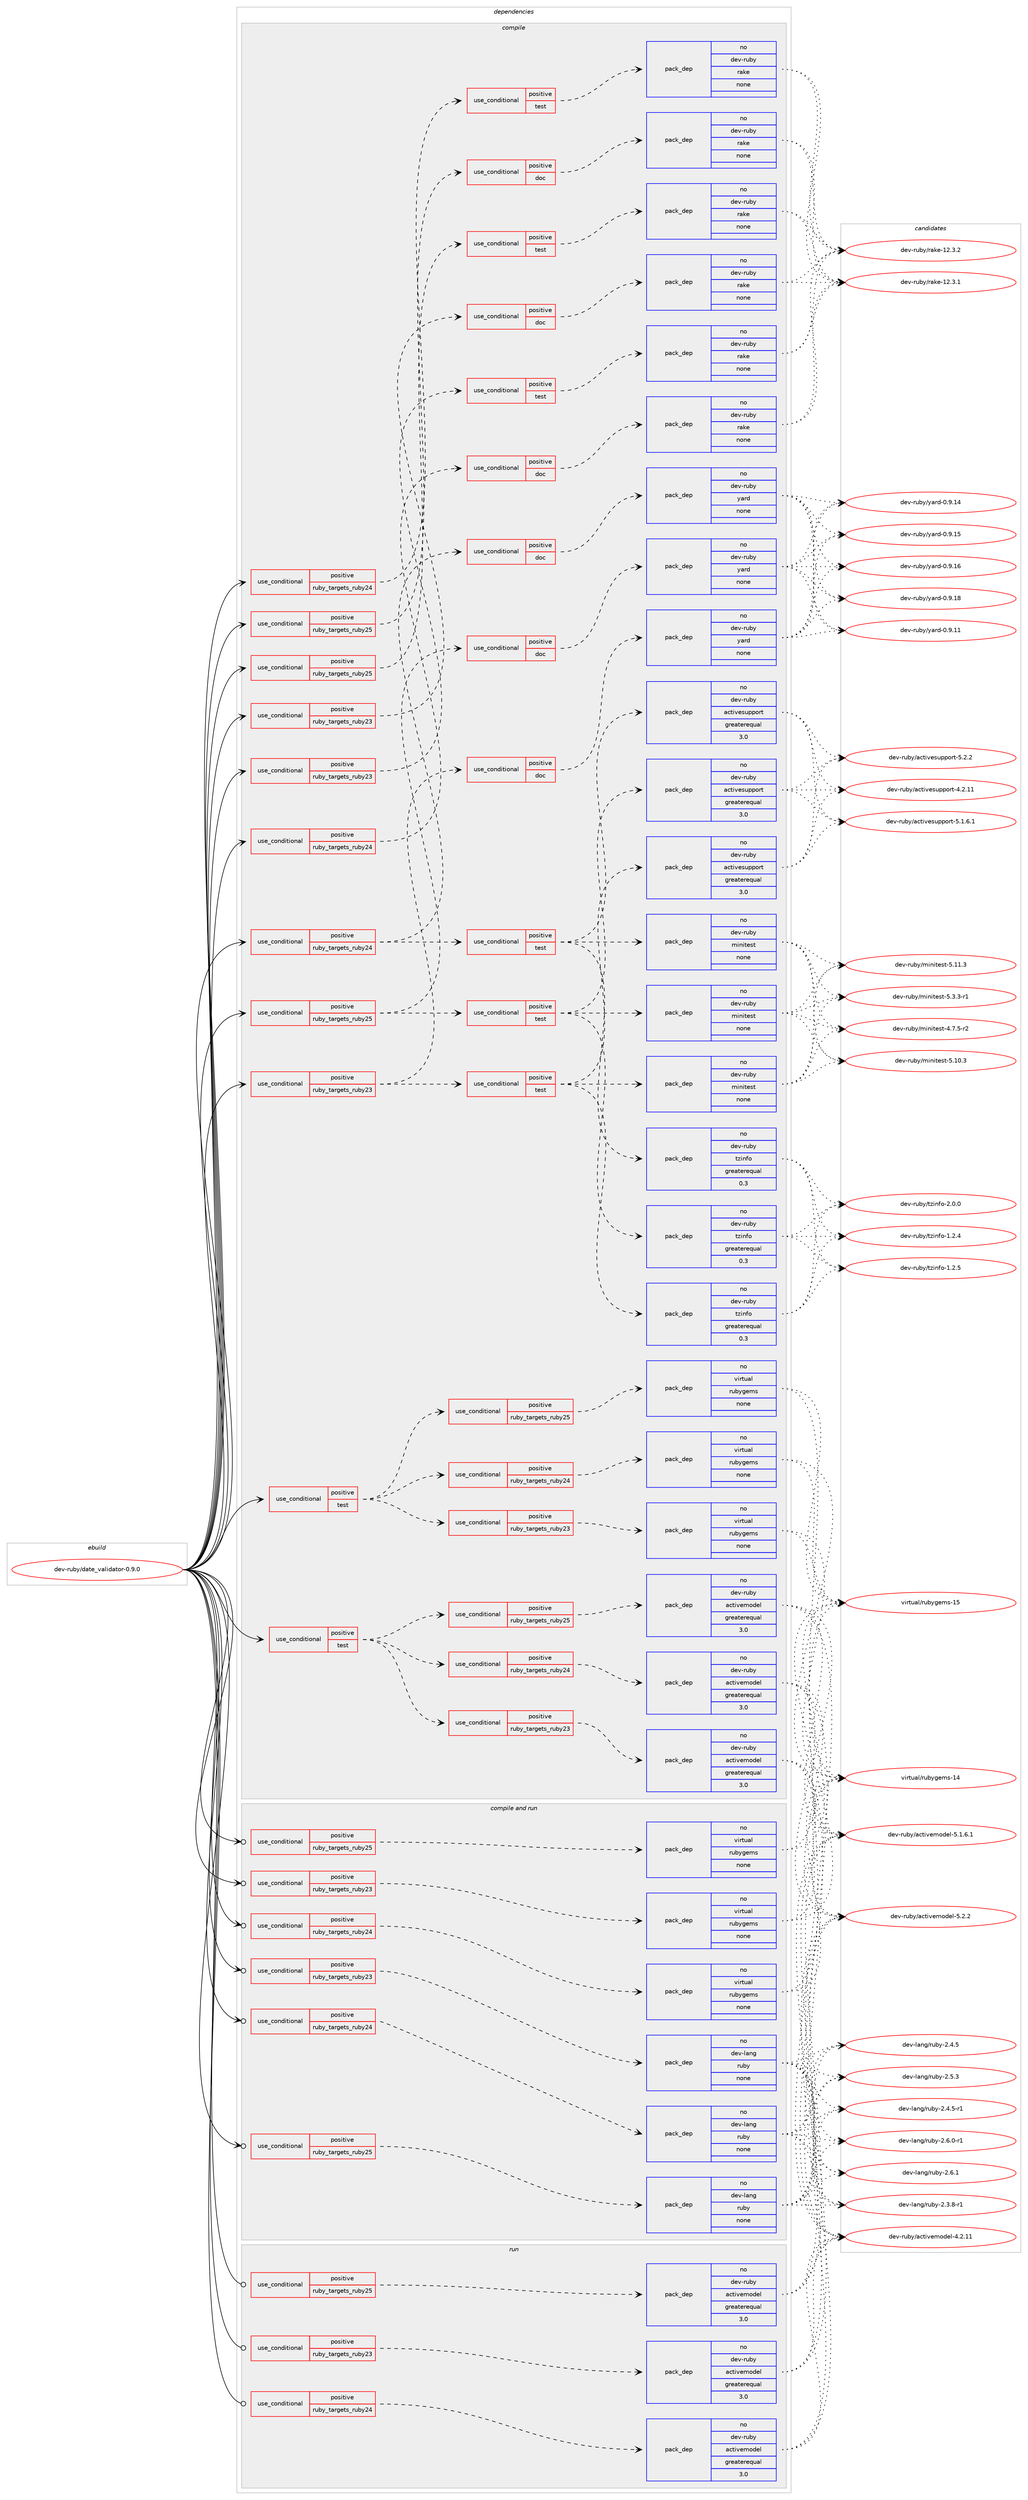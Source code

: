 digraph prolog {

# *************
# Graph options
# *************

newrank=true;
concentrate=true;
compound=true;
graph [rankdir=LR,fontname=Helvetica,fontsize=10,ranksep=1.5];#, ranksep=2.5, nodesep=0.2];
edge  [arrowhead=vee];
node  [fontname=Helvetica,fontsize=10];

# **********
# The ebuild
# **********

subgraph cluster_leftcol {
color=gray;
rank=same;
label=<<i>ebuild</i>>;
id [label="dev-ruby/date_validator-0.9.0", color=red, width=4, href="../dev-ruby/date_validator-0.9.0.svg"];
}

# ****************
# The dependencies
# ****************

subgraph cluster_midcol {
color=gray;
label=<<i>dependencies</i>>;
subgraph cluster_compile {
fillcolor="#eeeeee";
style=filled;
label=<<i>compile</i>>;
subgraph cond397838 {
dependency1489661 [label=<<TABLE BORDER="0" CELLBORDER="1" CELLSPACING="0" CELLPADDING="4"><TR><TD ROWSPAN="3" CELLPADDING="10">use_conditional</TD></TR><TR><TD>positive</TD></TR><TR><TD>ruby_targets_ruby23</TD></TR></TABLE>>, shape=none, color=red];
subgraph cond397839 {
dependency1489662 [label=<<TABLE BORDER="0" CELLBORDER="1" CELLSPACING="0" CELLPADDING="4"><TR><TD ROWSPAN="3" CELLPADDING="10">use_conditional</TD></TR><TR><TD>positive</TD></TR><TR><TD>doc</TD></TR></TABLE>>, shape=none, color=red];
subgraph pack1068379 {
dependency1489663 [label=<<TABLE BORDER="0" CELLBORDER="1" CELLSPACING="0" CELLPADDING="4" WIDTH="220"><TR><TD ROWSPAN="6" CELLPADDING="30">pack_dep</TD></TR><TR><TD WIDTH="110">no</TD></TR><TR><TD>dev-ruby</TD></TR><TR><TD>rake</TD></TR><TR><TD>none</TD></TR><TR><TD></TD></TR></TABLE>>, shape=none, color=blue];
}
dependency1489662:e -> dependency1489663:w [weight=20,style="dashed",arrowhead="vee"];
}
dependency1489661:e -> dependency1489662:w [weight=20,style="dashed",arrowhead="vee"];
}
id:e -> dependency1489661:w [weight=20,style="solid",arrowhead="vee"];
subgraph cond397840 {
dependency1489664 [label=<<TABLE BORDER="0" CELLBORDER="1" CELLSPACING="0" CELLPADDING="4"><TR><TD ROWSPAN="3" CELLPADDING="10">use_conditional</TD></TR><TR><TD>positive</TD></TR><TR><TD>ruby_targets_ruby23</TD></TR></TABLE>>, shape=none, color=red];
subgraph cond397841 {
dependency1489665 [label=<<TABLE BORDER="0" CELLBORDER="1" CELLSPACING="0" CELLPADDING="4"><TR><TD ROWSPAN="3" CELLPADDING="10">use_conditional</TD></TR><TR><TD>positive</TD></TR><TR><TD>test</TD></TR></TABLE>>, shape=none, color=red];
subgraph pack1068380 {
dependency1489666 [label=<<TABLE BORDER="0" CELLBORDER="1" CELLSPACING="0" CELLPADDING="4" WIDTH="220"><TR><TD ROWSPAN="6" CELLPADDING="30">pack_dep</TD></TR><TR><TD WIDTH="110">no</TD></TR><TR><TD>dev-ruby</TD></TR><TR><TD>minitest</TD></TR><TR><TD>none</TD></TR><TR><TD></TD></TR></TABLE>>, shape=none, color=blue];
}
dependency1489665:e -> dependency1489666:w [weight=20,style="dashed",arrowhead="vee"];
subgraph pack1068381 {
dependency1489667 [label=<<TABLE BORDER="0" CELLBORDER="1" CELLSPACING="0" CELLPADDING="4" WIDTH="220"><TR><TD ROWSPAN="6" CELLPADDING="30">pack_dep</TD></TR><TR><TD WIDTH="110">no</TD></TR><TR><TD>dev-ruby</TD></TR><TR><TD>tzinfo</TD></TR><TR><TD>greaterequal</TD></TR><TR><TD>0.3</TD></TR></TABLE>>, shape=none, color=blue];
}
dependency1489665:e -> dependency1489667:w [weight=20,style="dashed",arrowhead="vee"];
subgraph pack1068382 {
dependency1489668 [label=<<TABLE BORDER="0" CELLBORDER="1" CELLSPACING="0" CELLPADDING="4" WIDTH="220"><TR><TD ROWSPAN="6" CELLPADDING="30">pack_dep</TD></TR><TR><TD WIDTH="110">no</TD></TR><TR><TD>dev-ruby</TD></TR><TR><TD>activesupport</TD></TR><TR><TD>greaterequal</TD></TR><TR><TD>3.0</TD></TR></TABLE>>, shape=none, color=blue];
}
dependency1489665:e -> dependency1489668:w [weight=20,style="dashed",arrowhead="vee"];
}
dependency1489664:e -> dependency1489665:w [weight=20,style="dashed",arrowhead="vee"];
subgraph cond397842 {
dependency1489669 [label=<<TABLE BORDER="0" CELLBORDER="1" CELLSPACING="0" CELLPADDING="4"><TR><TD ROWSPAN="3" CELLPADDING="10">use_conditional</TD></TR><TR><TD>positive</TD></TR><TR><TD>doc</TD></TR></TABLE>>, shape=none, color=red];
subgraph pack1068383 {
dependency1489670 [label=<<TABLE BORDER="0" CELLBORDER="1" CELLSPACING="0" CELLPADDING="4" WIDTH="220"><TR><TD ROWSPAN="6" CELLPADDING="30">pack_dep</TD></TR><TR><TD WIDTH="110">no</TD></TR><TR><TD>dev-ruby</TD></TR><TR><TD>yard</TD></TR><TR><TD>none</TD></TR><TR><TD></TD></TR></TABLE>>, shape=none, color=blue];
}
dependency1489669:e -> dependency1489670:w [weight=20,style="dashed",arrowhead="vee"];
}
dependency1489664:e -> dependency1489669:w [weight=20,style="dashed",arrowhead="vee"];
}
id:e -> dependency1489664:w [weight=20,style="solid",arrowhead="vee"];
subgraph cond397843 {
dependency1489671 [label=<<TABLE BORDER="0" CELLBORDER="1" CELLSPACING="0" CELLPADDING="4"><TR><TD ROWSPAN="3" CELLPADDING="10">use_conditional</TD></TR><TR><TD>positive</TD></TR><TR><TD>ruby_targets_ruby23</TD></TR></TABLE>>, shape=none, color=red];
subgraph cond397844 {
dependency1489672 [label=<<TABLE BORDER="0" CELLBORDER="1" CELLSPACING="0" CELLPADDING="4"><TR><TD ROWSPAN="3" CELLPADDING="10">use_conditional</TD></TR><TR><TD>positive</TD></TR><TR><TD>test</TD></TR></TABLE>>, shape=none, color=red];
subgraph pack1068384 {
dependency1489673 [label=<<TABLE BORDER="0" CELLBORDER="1" CELLSPACING="0" CELLPADDING="4" WIDTH="220"><TR><TD ROWSPAN="6" CELLPADDING="30">pack_dep</TD></TR><TR><TD WIDTH="110">no</TD></TR><TR><TD>dev-ruby</TD></TR><TR><TD>rake</TD></TR><TR><TD>none</TD></TR><TR><TD></TD></TR></TABLE>>, shape=none, color=blue];
}
dependency1489672:e -> dependency1489673:w [weight=20,style="dashed",arrowhead="vee"];
}
dependency1489671:e -> dependency1489672:w [weight=20,style="dashed",arrowhead="vee"];
}
id:e -> dependency1489671:w [weight=20,style="solid",arrowhead="vee"];
subgraph cond397845 {
dependency1489674 [label=<<TABLE BORDER="0" CELLBORDER="1" CELLSPACING="0" CELLPADDING="4"><TR><TD ROWSPAN="3" CELLPADDING="10">use_conditional</TD></TR><TR><TD>positive</TD></TR><TR><TD>ruby_targets_ruby24</TD></TR></TABLE>>, shape=none, color=red];
subgraph cond397846 {
dependency1489675 [label=<<TABLE BORDER="0" CELLBORDER="1" CELLSPACING="0" CELLPADDING="4"><TR><TD ROWSPAN="3" CELLPADDING="10">use_conditional</TD></TR><TR><TD>positive</TD></TR><TR><TD>doc</TD></TR></TABLE>>, shape=none, color=red];
subgraph pack1068385 {
dependency1489676 [label=<<TABLE BORDER="0" CELLBORDER="1" CELLSPACING="0" CELLPADDING="4" WIDTH="220"><TR><TD ROWSPAN="6" CELLPADDING="30">pack_dep</TD></TR><TR><TD WIDTH="110">no</TD></TR><TR><TD>dev-ruby</TD></TR><TR><TD>rake</TD></TR><TR><TD>none</TD></TR><TR><TD></TD></TR></TABLE>>, shape=none, color=blue];
}
dependency1489675:e -> dependency1489676:w [weight=20,style="dashed",arrowhead="vee"];
}
dependency1489674:e -> dependency1489675:w [weight=20,style="dashed",arrowhead="vee"];
}
id:e -> dependency1489674:w [weight=20,style="solid",arrowhead="vee"];
subgraph cond397847 {
dependency1489677 [label=<<TABLE BORDER="0" CELLBORDER="1" CELLSPACING="0" CELLPADDING="4"><TR><TD ROWSPAN="3" CELLPADDING="10">use_conditional</TD></TR><TR><TD>positive</TD></TR><TR><TD>ruby_targets_ruby24</TD></TR></TABLE>>, shape=none, color=red];
subgraph cond397848 {
dependency1489678 [label=<<TABLE BORDER="0" CELLBORDER="1" CELLSPACING="0" CELLPADDING="4"><TR><TD ROWSPAN="3" CELLPADDING="10">use_conditional</TD></TR><TR><TD>positive</TD></TR><TR><TD>test</TD></TR></TABLE>>, shape=none, color=red];
subgraph pack1068386 {
dependency1489679 [label=<<TABLE BORDER="0" CELLBORDER="1" CELLSPACING="0" CELLPADDING="4" WIDTH="220"><TR><TD ROWSPAN="6" CELLPADDING="30">pack_dep</TD></TR><TR><TD WIDTH="110">no</TD></TR><TR><TD>dev-ruby</TD></TR><TR><TD>minitest</TD></TR><TR><TD>none</TD></TR><TR><TD></TD></TR></TABLE>>, shape=none, color=blue];
}
dependency1489678:e -> dependency1489679:w [weight=20,style="dashed",arrowhead="vee"];
subgraph pack1068387 {
dependency1489680 [label=<<TABLE BORDER="0" CELLBORDER="1" CELLSPACING="0" CELLPADDING="4" WIDTH="220"><TR><TD ROWSPAN="6" CELLPADDING="30">pack_dep</TD></TR><TR><TD WIDTH="110">no</TD></TR><TR><TD>dev-ruby</TD></TR><TR><TD>tzinfo</TD></TR><TR><TD>greaterequal</TD></TR><TR><TD>0.3</TD></TR></TABLE>>, shape=none, color=blue];
}
dependency1489678:e -> dependency1489680:w [weight=20,style="dashed",arrowhead="vee"];
subgraph pack1068388 {
dependency1489681 [label=<<TABLE BORDER="0" CELLBORDER="1" CELLSPACING="0" CELLPADDING="4" WIDTH="220"><TR><TD ROWSPAN="6" CELLPADDING="30">pack_dep</TD></TR><TR><TD WIDTH="110">no</TD></TR><TR><TD>dev-ruby</TD></TR><TR><TD>activesupport</TD></TR><TR><TD>greaterequal</TD></TR><TR><TD>3.0</TD></TR></TABLE>>, shape=none, color=blue];
}
dependency1489678:e -> dependency1489681:w [weight=20,style="dashed",arrowhead="vee"];
}
dependency1489677:e -> dependency1489678:w [weight=20,style="dashed",arrowhead="vee"];
subgraph cond397849 {
dependency1489682 [label=<<TABLE BORDER="0" CELLBORDER="1" CELLSPACING="0" CELLPADDING="4"><TR><TD ROWSPAN="3" CELLPADDING="10">use_conditional</TD></TR><TR><TD>positive</TD></TR><TR><TD>doc</TD></TR></TABLE>>, shape=none, color=red];
subgraph pack1068389 {
dependency1489683 [label=<<TABLE BORDER="0" CELLBORDER="1" CELLSPACING="0" CELLPADDING="4" WIDTH="220"><TR><TD ROWSPAN="6" CELLPADDING="30">pack_dep</TD></TR><TR><TD WIDTH="110">no</TD></TR><TR><TD>dev-ruby</TD></TR><TR><TD>yard</TD></TR><TR><TD>none</TD></TR><TR><TD></TD></TR></TABLE>>, shape=none, color=blue];
}
dependency1489682:e -> dependency1489683:w [weight=20,style="dashed",arrowhead="vee"];
}
dependency1489677:e -> dependency1489682:w [weight=20,style="dashed",arrowhead="vee"];
}
id:e -> dependency1489677:w [weight=20,style="solid",arrowhead="vee"];
subgraph cond397850 {
dependency1489684 [label=<<TABLE BORDER="0" CELLBORDER="1" CELLSPACING="0" CELLPADDING="4"><TR><TD ROWSPAN="3" CELLPADDING="10">use_conditional</TD></TR><TR><TD>positive</TD></TR><TR><TD>ruby_targets_ruby24</TD></TR></TABLE>>, shape=none, color=red];
subgraph cond397851 {
dependency1489685 [label=<<TABLE BORDER="0" CELLBORDER="1" CELLSPACING="0" CELLPADDING="4"><TR><TD ROWSPAN="3" CELLPADDING="10">use_conditional</TD></TR><TR><TD>positive</TD></TR><TR><TD>test</TD></TR></TABLE>>, shape=none, color=red];
subgraph pack1068390 {
dependency1489686 [label=<<TABLE BORDER="0" CELLBORDER="1" CELLSPACING="0" CELLPADDING="4" WIDTH="220"><TR><TD ROWSPAN="6" CELLPADDING="30">pack_dep</TD></TR><TR><TD WIDTH="110">no</TD></TR><TR><TD>dev-ruby</TD></TR><TR><TD>rake</TD></TR><TR><TD>none</TD></TR><TR><TD></TD></TR></TABLE>>, shape=none, color=blue];
}
dependency1489685:e -> dependency1489686:w [weight=20,style="dashed",arrowhead="vee"];
}
dependency1489684:e -> dependency1489685:w [weight=20,style="dashed",arrowhead="vee"];
}
id:e -> dependency1489684:w [weight=20,style="solid",arrowhead="vee"];
subgraph cond397852 {
dependency1489687 [label=<<TABLE BORDER="0" CELLBORDER="1" CELLSPACING="0" CELLPADDING="4"><TR><TD ROWSPAN="3" CELLPADDING="10">use_conditional</TD></TR><TR><TD>positive</TD></TR><TR><TD>ruby_targets_ruby25</TD></TR></TABLE>>, shape=none, color=red];
subgraph cond397853 {
dependency1489688 [label=<<TABLE BORDER="0" CELLBORDER="1" CELLSPACING="0" CELLPADDING="4"><TR><TD ROWSPAN="3" CELLPADDING="10">use_conditional</TD></TR><TR><TD>positive</TD></TR><TR><TD>doc</TD></TR></TABLE>>, shape=none, color=red];
subgraph pack1068391 {
dependency1489689 [label=<<TABLE BORDER="0" CELLBORDER="1" CELLSPACING="0" CELLPADDING="4" WIDTH="220"><TR><TD ROWSPAN="6" CELLPADDING="30">pack_dep</TD></TR><TR><TD WIDTH="110">no</TD></TR><TR><TD>dev-ruby</TD></TR><TR><TD>rake</TD></TR><TR><TD>none</TD></TR><TR><TD></TD></TR></TABLE>>, shape=none, color=blue];
}
dependency1489688:e -> dependency1489689:w [weight=20,style="dashed",arrowhead="vee"];
}
dependency1489687:e -> dependency1489688:w [weight=20,style="dashed",arrowhead="vee"];
}
id:e -> dependency1489687:w [weight=20,style="solid",arrowhead="vee"];
subgraph cond397854 {
dependency1489690 [label=<<TABLE BORDER="0" CELLBORDER="1" CELLSPACING="0" CELLPADDING="4"><TR><TD ROWSPAN="3" CELLPADDING="10">use_conditional</TD></TR><TR><TD>positive</TD></TR><TR><TD>ruby_targets_ruby25</TD></TR></TABLE>>, shape=none, color=red];
subgraph cond397855 {
dependency1489691 [label=<<TABLE BORDER="0" CELLBORDER="1" CELLSPACING="0" CELLPADDING="4"><TR><TD ROWSPAN="3" CELLPADDING="10">use_conditional</TD></TR><TR><TD>positive</TD></TR><TR><TD>test</TD></TR></TABLE>>, shape=none, color=red];
subgraph pack1068392 {
dependency1489692 [label=<<TABLE BORDER="0" CELLBORDER="1" CELLSPACING="0" CELLPADDING="4" WIDTH="220"><TR><TD ROWSPAN="6" CELLPADDING="30">pack_dep</TD></TR><TR><TD WIDTH="110">no</TD></TR><TR><TD>dev-ruby</TD></TR><TR><TD>minitest</TD></TR><TR><TD>none</TD></TR><TR><TD></TD></TR></TABLE>>, shape=none, color=blue];
}
dependency1489691:e -> dependency1489692:w [weight=20,style="dashed",arrowhead="vee"];
subgraph pack1068393 {
dependency1489693 [label=<<TABLE BORDER="0" CELLBORDER="1" CELLSPACING="0" CELLPADDING="4" WIDTH="220"><TR><TD ROWSPAN="6" CELLPADDING="30">pack_dep</TD></TR><TR><TD WIDTH="110">no</TD></TR><TR><TD>dev-ruby</TD></TR><TR><TD>tzinfo</TD></TR><TR><TD>greaterequal</TD></TR><TR><TD>0.3</TD></TR></TABLE>>, shape=none, color=blue];
}
dependency1489691:e -> dependency1489693:w [weight=20,style="dashed",arrowhead="vee"];
subgraph pack1068394 {
dependency1489694 [label=<<TABLE BORDER="0" CELLBORDER="1" CELLSPACING="0" CELLPADDING="4" WIDTH="220"><TR><TD ROWSPAN="6" CELLPADDING="30">pack_dep</TD></TR><TR><TD WIDTH="110">no</TD></TR><TR><TD>dev-ruby</TD></TR><TR><TD>activesupport</TD></TR><TR><TD>greaterequal</TD></TR><TR><TD>3.0</TD></TR></TABLE>>, shape=none, color=blue];
}
dependency1489691:e -> dependency1489694:w [weight=20,style="dashed",arrowhead="vee"];
}
dependency1489690:e -> dependency1489691:w [weight=20,style="dashed",arrowhead="vee"];
subgraph cond397856 {
dependency1489695 [label=<<TABLE BORDER="0" CELLBORDER="1" CELLSPACING="0" CELLPADDING="4"><TR><TD ROWSPAN="3" CELLPADDING="10">use_conditional</TD></TR><TR><TD>positive</TD></TR><TR><TD>doc</TD></TR></TABLE>>, shape=none, color=red];
subgraph pack1068395 {
dependency1489696 [label=<<TABLE BORDER="0" CELLBORDER="1" CELLSPACING="0" CELLPADDING="4" WIDTH="220"><TR><TD ROWSPAN="6" CELLPADDING="30">pack_dep</TD></TR><TR><TD WIDTH="110">no</TD></TR><TR><TD>dev-ruby</TD></TR><TR><TD>yard</TD></TR><TR><TD>none</TD></TR><TR><TD></TD></TR></TABLE>>, shape=none, color=blue];
}
dependency1489695:e -> dependency1489696:w [weight=20,style="dashed",arrowhead="vee"];
}
dependency1489690:e -> dependency1489695:w [weight=20,style="dashed",arrowhead="vee"];
}
id:e -> dependency1489690:w [weight=20,style="solid",arrowhead="vee"];
subgraph cond397857 {
dependency1489697 [label=<<TABLE BORDER="0" CELLBORDER="1" CELLSPACING="0" CELLPADDING="4"><TR><TD ROWSPAN="3" CELLPADDING="10">use_conditional</TD></TR><TR><TD>positive</TD></TR><TR><TD>ruby_targets_ruby25</TD></TR></TABLE>>, shape=none, color=red];
subgraph cond397858 {
dependency1489698 [label=<<TABLE BORDER="0" CELLBORDER="1" CELLSPACING="0" CELLPADDING="4"><TR><TD ROWSPAN="3" CELLPADDING="10">use_conditional</TD></TR><TR><TD>positive</TD></TR><TR><TD>test</TD></TR></TABLE>>, shape=none, color=red];
subgraph pack1068396 {
dependency1489699 [label=<<TABLE BORDER="0" CELLBORDER="1" CELLSPACING="0" CELLPADDING="4" WIDTH="220"><TR><TD ROWSPAN="6" CELLPADDING="30">pack_dep</TD></TR><TR><TD WIDTH="110">no</TD></TR><TR><TD>dev-ruby</TD></TR><TR><TD>rake</TD></TR><TR><TD>none</TD></TR><TR><TD></TD></TR></TABLE>>, shape=none, color=blue];
}
dependency1489698:e -> dependency1489699:w [weight=20,style="dashed",arrowhead="vee"];
}
dependency1489697:e -> dependency1489698:w [weight=20,style="dashed",arrowhead="vee"];
}
id:e -> dependency1489697:w [weight=20,style="solid",arrowhead="vee"];
subgraph cond397859 {
dependency1489700 [label=<<TABLE BORDER="0" CELLBORDER="1" CELLSPACING="0" CELLPADDING="4"><TR><TD ROWSPAN="3" CELLPADDING="10">use_conditional</TD></TR><TR><TD>positive</TD></TR><TR><TD>test</TD></TR></TABLE>>, shape=none, color=red];
subgraph cond397860 {
dependency1489701 [label=<<TABLE BORDER="0" CELLBORDER="1" CELLSPACING="0" CELLPADDING="4"><TR><TD ROWSPAN="3" CELLPADDING="10">use_conditional</TD></TR><TR><TD>positive</TD></TR><TR><TD>ruby_targets_ruby23</TD></TR></TABLE>>, shape=none, color=red];
subgraph pack1068397 {
dependency1489702 [label=<<TABLE BORDER="0" CELLBORDER="1" CELLSPACING="0" CELLPADDING="4" WIDTH="220"><TR><TD ROWSPAN="6" CELLPADDING="30">pack_dep</TD></TR><TR><TD WIDTH="110">no</TD></TR><TR><TD>dev-ruby</TD></TR><TR><TD>activemodel</TD></TR><TR><TD>greaterequal</TD></TR><TR><TD>3.0</TD></TR></TABLE>>, shape=none, color=blue];
}
dependency1489701:e -> dependency1489702:w [weight=20,style="dashed",arrowhead="vee"];
}
dependency1489700:e -> dependency1489701:w [weight=20,style="dashed",arrowhead="vee"];
subgraph cond397861 {
dependency1489703 [label=<<TABLE BORDER="0" CELLBORDER="1" CELLSPACING="0" CELLPADDING="4"><TR><TD ROWSPAN="3" CELLPADDING="10">use_conditional</TD></TR><TR><TD>positive</TD></TR><TR><TD>ruby_targets_ruby24</TD></TR></TABLE>>, shape=none, color=red];
subgraph pack1068398 {
dependency1489704 [label=<<TABLE BORDER="0" CELLBORDER="1" CELLSPACING="0" CELLPADDING="4" WIDTH="220"><TR><TD ROWSPAN="6" CELLPADDING="30">pack_dep</TD></TR><TR><TD WIDTH="110">no</TD></TR><TR><TD>dev-ruby</TD></TR><TR><TD>activemodel</TD></TR><TR><TD>greaterequal</TD></TR><TR><TD>3.0</TD></TR></TABLE>>, shape=none, color=blue];
}
dependency1489703:e -> dependency1489704:w [weight=20,style="dashed",arrowhead="vee"];
}
dependency1489700:e -> dependency1489703:w [weight=20,style="dashed",arrowhead="vee"];
subgraph cond397862 {
dependency1489705 [label=<<TABLE BORDER="0" CELLBORDER="1" CELLSPACING="0" CELLPADDING="4"><TR><TD ROWSPAN="3" CELLPADDING="10">use_conditional</TD></TR><TR><TD>positive</TD></TR><TR><TD>ruby_targets_ruby25</TD></TR></TABLE>>, shape=none, color=red];
subgraph pack1068399 {
dependency1489706 [label=<<TABLE BORDER="0" CELLBORDER="1" CELLSPACING="0" CELLPADDING="4" WIDTH="220"><TR><TD ROWSPAN="6" CELLPADDING="30">pack_dep</TD></TR><TR><TD WIDTH="110">no</TD></TR><TR><TD>dev-ruby</TD></TR><TR><TD>activemodel</TD></TR><TR><TD>greaterequal</TD></TR><TR><TD>3.0</TD></TR></TABLE>>, shape=none, color=blue];
}
dependency1489705:e -> dependency1489706:w [weight=20,style="dashed",arrowhead="vee"];
}
dependency1489700:e -> dependency1489705:w [weight=20,style="dashed",arrowhead="vee"];
}
id:e -> dependency1489700:w [weight=20,style="solid",arrowhead="vee"];
subgraph cond397863 {
dependency1489707 [label=<<TABLE BORDER="0" CELLBORDER="1" CELLSPACING="0" CELLPADDING="4"><TR><TD ROWSPAN="3" CELLPADDING="10">use_conditional</TD></TR><TR><TD>positive</TD></TR><TR><TD>test</TD></TR></TABLE>>, shape=none, color=red];
subgraph cond397864 {
dependency1489708 [label=<<TABLE BORDER="0" CELLBORDER="1" CELLSPACING="0" CELLPADDING="4"><TR><TD ROWSPAN="3" CELLPADDING="10">use_conditional</TD></TR><TR><TD>positive</TD></TR><TR><TD>ruby_targets_ruby23</TD></TR></TABLE>>, shape=none, color=red];
subgraph pack1068400 {
dependency1489709 [label=<<TABLE BORDER="0" CELLBORDER="1" CELLSPACING="0" CELLPADDING="4" WIDTH="220"><TR><TD ROWSPAN="6" CELLPADDING="30">pack_dep</TD></TR><TR><TD WIDTH="110">no</TD></TR><TR><TD>virtual</TD></TR><TR><TD>rubygems</TD></TR><TR><TD>none</TD></TR><TR><TD></TD></TR></TABLE>>, shape=none, color=blue];
}
dependency1489708:e -> dependency1489709:w [weight=20,style="dashed",arrowhead="vee"];
}
dependency1489707:e -> dependency1489708:w [weight=20,style="dashed",arrowhead="vee"];
subgraph cond397865 {
dependency1489710 [label=<<TABLE BORDER="0" CELLBORDER="1" CELLSPACING="0" CELLPADDING="4"><TR><TD ROWSPAN="3" CELLPADDING="10">use_conditional</TD></TR><TR><TD>positive</TD></TR><TR><TD>ruby_targets_ruby24</TD></TR></TABLE>>, shape=none, color=red];
subgraph pack1068401 {
dependency1489711 [label=<<TABLE BORDER="0" CELLBORDER="1" CELLSPACING="0" CELLPADDING="4" WIDTH="220"><TR><TD ROWSPAN="6" CELLPADDING="30">pack_dep</TD></TR><TR><TD WIDTH="110">no</TD></TR><TR><TD>virtual</TD></TR><TR><TD>rubygems</TD></TR><TR><TD>none</TD></TR><TR><TD></TD></TR></TABLE>>, shape=none, color=blue];
}
dependency1489710:e -> dependency1489711:w [weight=20,style="dashed",arrowhead="vee"];
}
dependency1489707:e -> dependency1489710:w [weight=20,style="dashed",arrowhead="vee"];
subgraph cond397866 {
dependency1489712 [label=<<TABLE BORDER="0" CELLBORDER="1" CELLSPACING="0" CELLPADDING="4"><TR><TD ROWSPAN="3" CELLPADDING="10">use_conditional</TD></TR><TR><TD>positive</TD></TR><TR><TD>ruby_targets_ruby25</TD></TR></TABLE>>, shape=none, color=red];
subgraph pack1068402 {
dependency1489713 [label=<<TABLE BORDER="0" CELLBORDER="1" CELLSPACING="0" CELLPADDING="4" WIDTH="220"><TR><TD ROWSPAN="6" CELLPADDING="30">pack_dep</TD></TR><TR><TD WIDTH="110">no</TD></TR><TR><TD>virtual</TD></TR><TR><TD>rubygems</TD></TR><TR><TD>none</TD></TR><TR><TD></TD></TR></TABLE>>, shape=none, color=blue];
}
dependency1489712:e -> dependency1489713:w [weight=20,style="dashed",arrowhead="vee"];
}
dependency1489707:e -> dependency1489712:w [weight=20,style="dashed",arrowhead="vee"];
}
id:e -> dependency1489707:w [weight=20,style="solid",arrowhead="vee"];
}
subgraph cluster_compileandrun {
fillcolor="#eeeeee";
style=filled;
label=<<i>compile and run</i>>;
subgraph cond397867 {
dependency1489714 [label=<<TABLE BORDER="0" CELLBORDER="1" CELLSPACING="0" CELLPADDING="4"><TR><TD ROWSPAN="3" CELLPADDING="10">use_conditional</TD></TR><TR><TD>positive</TD></TR><TR><TD>ruby_targets_ruby23</TD></TR></TABLE>>, shape=none, color=red];
subgraph pack1068403 {
dependency1489715 [label=<<TABLE BORDER="0" CELLBORDER="1" CELLSPACING="0" CELLPADDING="4" WIDTH="220"><TR><TD ROWSPAN="6" CELLPADDING="30">pack_dep</TD></TR><TR><TD WIDTH="110">no</TD></TR><TR><TD>dev-lang</TD></TR><TR><TD>ruby</TD></TR><TR><TD>none</TD></TR><TR><TD></TD></TR></TABLE>>, shape=none, color=blue];
}
dependency1489714:e -> dependency1489715:w [weight=20,style="dashed",arrowhead="vee"];
}
id:e -> dependency1489714:w [weight=20,style="solid",arrowhead="odotvee"];
subgraph cond397868 {
dependency1489716 [label=<<TABLE BORDER="0" CELLBORDER="1" CELLSPACING="0" CELLPADDING="4"><TR><TD ROWSPAN="3" CELLPADDING="10">use_conditional</TD></TR><TR><TD>positive</TD></TR><TR><TD>ruby_targets_ruby23</TD></TR></TABLE>>, shape=none, color=red];
subgraph pack1068404 {
dependency1489717 [label=<<TABLE BORDER="0" CELLBORDER="1" CELLSPACING="0" CELLPADDING="4" WIDTH="220"><TR><TD ROWSPAN="6" CELLPADDING="30">pack_dep</TD></TR><TR><TD WIDTH="110">no</TD></TR><TR><TD>virtual</TD></TR><TR><TD>rubygems</TD></TR><TR><TD>none</TD></TR><TR><TD></TD></TR></TABLE>>, shape=none, color=blue];
}
dependency1489716:e -> dependency1489717:w [weight=20,style="dashed",arrowhead="vee"];
}
id:e -> dependency1489716:w [weight=20,style="solid",arrowhead="odotvee"];
subgraph cond397869 {
dependency1489718 [label=<<TABLE BORDER="0" CELLBORDER="1" CELLSPACING="0" CELLPADDING="4"><TR><TD ROWSPAN="3" CELLPADDING="10">use_conditional</TD></TR><TR><TD>positive</TD></TR><TR><TD>ruby_targets_ruby24</TD></TR></TABLE>>, shape=none, color=red];
subgraph pack1068405 {
dependency1489719 [label=<<TABLE BORDER="0" CELLBORDER="1" CELLSPACING="0" CELLPADDING="4" WIDTH="220"><TR><TD ROWSPAN="6" CELLPADDING="30">pack_dep</TD></TR><TR><TD WIDTH="110">no</TD></TR><TR><TD>dev-lang</TD></TR><TR><TD>ruby</TD></TR><TR><TD>none</TD></TR><TR><TD></TD></TR></TABLE>>, shape=none, color=blue];
}
dependency1489718:e -> dependency1489719:w [weight=20,style="dashed",arrowhead="vee"];
}
id:e -> dependency1489718:w [weight=20,style="solid",arrowhead="odotvee"];
subgraph cond397870 {
dependency1489720 [label=<<TABLE BORDER="0" CELLBORDER="1" CELLSPACING="0" CELLPADDING="4"><TR><TD ROWSPAN="3" CELLPADDING="10">use_conditional</TD></TR><TR><TD>positive</TD></TR><TR><TD>ruby_targets_ruby24</TD></TR></TABLE>>, shape=none, color=red];
subgraph pack1068406 {
dependency1489721 [label=<<TABLE BORDER="0" CELLBORDER="1" CELLSPACING="0" CELLPADDING="4" WIDTH="220"><TR><TD ROWSPAN="6" CELLPADDING="30">pack_dep</TD></TR><TR><TD WIDTH="110">no</TD></TR><TR><TD>virtual</TD></TR><TR><TD>rubygems</TD></TR><TR><TD>none</TD></TR><TR><TD></TD></TR></TABLE>>, shape=none, color=blue];
}
dependency1489720:e -> dependency1489721:w [weight=20,style="dashed",arrowhead="vee"];
}
id:e -> dependency1489720:w [weight=20,style="solid",arrowhead="odotvee"];
subgraph cond397871 {
dependency1489722 [label=<<TABLE BORDER="0" CELLBORDER="1" CELLSPACING="0" CELLPADDING="4"><TR><TD ROWSPAN="3" CELLPADDING="10">use_conditional</TD></TR><TR><TD>positive</TD></TR><TR><TD>ruby_targets_ruby25</TD></TR></TABLE>>, shape=none, color=red];
subgraph pack1068407 {
dependency1489723 [label=<<TABLE BORDER="0" CELLBORDER="1" CELLSPACING="0" CELLPADDING="4" WIDTH="220"><TR><TD ROWSPAN="6" CELLPADDING="30">pack_dep</TD></TR><TR><TD WIDTH="110">no</TD></TR><TR><TD>dev-lang</TD></TR><TR><TD>ruby</TD></TR><TR><TD>none</TD></TR><TR><TD></TD></TR></TABLE>>, shape=none, color=blue];
}
dependency1489722:e -> dependency1489723:w [weight=20,style="dashed",arrowhead="vee"];
}
id:e -> dependency1489722:w [weight=20,style="solid",arrowhead="odotvee"];
subgraph cond397872 {
dependency1489724 [label=<<TABLE BORDER="0" CELLBORDER="1" CELLSPACING="0" CELLPADDING="4"><TR><TD ROWSPAN="3" CELLPADDING="10">use_conditional</TD></TR><TR><TD>positive</TD></TR><TR><TD>ruby_targets_ruby25</TD></TR></TABLE>>, shape=none, color=red];
subgraph pack1068408 {
dependency1489725 [label=<<TABLE BORDER="0" CELLBORDER="1" CELLSPACING="0" CELLPADDING="4" WIDTH="220"><TR><TD ROWSPAN="6" CELLPADDING="30">pack_dep</TD></TR><TR><TD WIDTH="110">no</TD></TR><TR><TD>virtual</TD></TR><TR><TD>rubygems</TD></TR><TR><TD>none</TD></TR><TR><TD></TD></TR></TABLE>>, shape=none, color=blue];
}
dependency1489724:e -> dependency1489725:w [weight=20,style="dashed",arrowhead="vee"];
}
id:e -> dependency1489724:w [weight=20,style="solid",arrowhead="odotvee"];
}
subgraph cluster_run {
fillcolor="#eeeeee";
style=filled;
label=<<i>run</i>>;
subgraph cond397873 {
dependency1489726 [label=<<TABLE BORDER="0" CELLBORDER="1" CELLSPACING="0" CELLPADDING="4"><TR><TD ROWSPAN="3" CELLPADDING="10">use_conditional</TD></TR><TR><TD>positive</TD></TR><TR><TD>ruby_targets_ruby23</TD></TR></TABLE>>, shape=none, color=red];
subgraph pack1068409 {
dependency1489727 [label=<<TABLE BORDER="0" CELLBORDER="1" CELLSPACING="0" CELLPADDING="4" WIDTH="220"><TR><TD ROWSPAN="6" CELLPADDING="30">pack_dep</TD></TR><TR><TD WIDTH="110">no</TD></TR><TR><TD>dev-ruby</TD></TR><TR><TD>activemodel</TD></TR><TR><TD>greaterequal</TD></TR><TR><TD>3.0</TD></TR></TABLE>>, shape=none, color=blue];
}
dependency1489726:e -> dependency1489727:w [weight=20,style="dashed",arrowhead="vee"];
}
id:e -> dependency1489726:w [weight=20,style="solid",arrowhead="odot"];
subgraph cond397874 {
dependency1489728 [label=<<TABLE BORDER="0" CELLBORDER="1" CELLSPACING="0" CELLPADDING="4"><TR><TD ROWSPAN="3" CELLPADDING="10">use_conditional</TD></TR><TR><TD>positive</TD></TR><TR><TD>ruby_targets_ruby24</TD></TR></TABLE>>, shape=none, color=red];
subgraph pack1068410 {
dependency1489729 [label=<<TABLE BORDER="0" CELLBORDER="1" CELLSPACING="0" CELLPADDING="4" WIDTH="220"><TR><TD ROWSPAN="6" CELLPADDING="30">pack_dep</TD></TR><TR><TD WIDTH="110">no</TD></TR><TR><TD>dev-ruby</TD></TR><TR><TD>activemodel</TD></TR><TR><TD>greaterequal</TD></TR><TR><TD>3.0</TD></TR></TABLE>>, shape=none, color=blue];
}
dependency1489728:e -> dependency1489729:w [weight=20,style="dashed",arrowhead="vee"];
}
id:e -> dependency1489728:w [weight=20,style="solid",arrowhead="odot"];
subgraph cond397875 {
dependency1489730 [label=<<TABLE BORDER="0" CELLBORDER="1" CELLSPACING="0" CELLPADDING="4"><TR><TD ROWSPAN="3" CELLPADDING="10">use_conditional</TD></TR><TR><TD>positive</TD></TR><TR><TD>ruby_targets_ruby25</TD></TR></TABLE>>, shape=none, color=red];
subgraph pack1068411 {
dependency1489731 [label=<<TABLE BORDER="0" CELLBORDER="1" CELLSPACING="0" CELLPADDING="4" WIDTH="220"><TR><TD ROWSPAN="6" CELLPADDING="30">pack_dep</TD></TR><TR><TD WIDTH="110">no</TD></TR><TR><TD>dev-ruby</TD></TR><TR><TD>activemodel</TD></TR><TR><TD>greaterequal</TD></TR><TR><TD>3.0</TD></TR></TABLE>>, shape=none, color=blue];
}
dependency1489730:e -> dependency1489731:w [weight=20,style="dashed",arrowhead="vee"];
}
id:e -> dependency1489730:w [weight=20,style="solid",arrowhead="odot"];
}
}

# **************
# The candidates
# **************

subgraph cluster_choices {
rank=same;
color=gray;
label=<<i>candidates</i>>;

subgraph choice1068379 {
color=black;
nodesep=1;
choice1001011184511411798121471149710710145495046514649 [label="dev-ruby/rake-12.3.1", color=red, width=4,href="../dev-ruby/rake-12.3.1.svg"];
choice1001011184511411798121471149710710145495046514650 [label="dev-ruby/rake-12.3.2", color=red, width=4,href="../dev-ruby/rake-12.3.2.svg"];
dependency1489663:e -> choice1001011184511411798121471149710710145495046514649:w [style=dotted,weight="100"];
dependency1489663:e -> choice1001011184511411798121471149710710145495046514650:w [style=dotted,weight="100"];
}
subgraph choice1068380 {
color=black;
nodesep=1;
choice1001011184511411798121471091051101051161011151164552465546534511450 [label="dev-ruby/minitest-4.7.5-r2", color=red, width=4,href="../dev-ruby/minitest-4.7.5-r2.svg"];
choice10010111845114117981214710910511010511610111511645534649484651 [label="dev-ruby/minitest-5.10.3", color=red, width=4,href="../dev-ruby/minitest-5.10.3.svg"];
choice10010111845114117981214710910511010511610111511645534649494651 [label="dev-ruby/minitest-5.11.3", color=red, width=4,href="../dev-ruby/minitest-5.11.3.svg"];
choice1001011184511411798121471091051101051161011151164553465146514511449 [label="dev-ruby/minitest-5.3.3-r1", color=red, width=4,href="../dev-ruby/minitest-5.3.3-r1.svg"];
dependency1489666:e -> choice1001011184511411798121471091051101051161011151164552465546534511450:w [style=dotted,weight="100"];
dependency1489666:e -> choice10010111845114117981214710910511010511610111511645534649484651:w [style=dotted,weight="100"];
dependency1489666:e -> choice10010111845114117981214710910511010511610111511645534649494651:w [style=dotted,weight="100"];
dependency1489666:e -> choice1001011184511411798121471091051101051161011151164553465146514511449:w [style=dotted,weight="100"];
}
subgraph choice1068381 {
color=black;
nodesep=1;
choice100101118451141179812147116122105110102111454946504652 [label="dev-ruby/tzinfo-1.2.4", color=red, width=4,href="../dev-ruby/tzinfo-1.2.4.svg"];
choice100101118451141179812147116122105110102111454946504653 [label="dev-ruby/tzinfo-1.2.5", color=red, width=4,href="../dev-ruby/tzinfo-1.2.5.svg"];
choice100101118451141179812147116122105110102111455046484648 [label="dev-ruby/tzinfo-2.0.0", color=red, width=4,href="../dev-ruby/tzinfo-2.0.0.svg"];
dependency1489667:e -> choice100101118451141179812147116122105110102111454946504652:w [style=dotted,weight="100"];
dependency1489667:e -> choice100101118451141179812147116122105110102111454946504653:w [style=dotted,weight="100"];
dependency1489667:e -> choice100101118451141179812147116122105110102111455046484648:w [style=dotted,weight="100"];
}
subgraph choice1068382 {
color=black;
nodesep=1;
choice100101118451141179812147979911610511810111511711211211111411645524650464949 [label="dev-ruby/activesupport-4.2.11", color=red, width=4,href="../dev-ruby/activesupport-4.2.11.svg"];
choice10010111845114117981214797991161051181011151171121121111141164553464946544649 [label="dev-ruby/activesupport-5.1.6.1", color=red, width=4,href="../dev-ruby/activesupport-5.1.6.1.svg"];
choice1001011184511411798121479799116105118101115117112112111114116455346504650 [label="dev-ruby/activesupport-5.2.2", color=red, width=4,href="../dev-ruby/activesupport-5.2.2.svg"];
dependency1489668:e -> choice100101118451141179812147979911610511810111511711211211111411645524650464949:w [style=dotted,weight="100"];
dependency1489668:e -> choice10010111845114117981214797991161051181011151171121121111141164553464946544649:w [style=dotted,weight="100"];
dependency1489668:e -> choice1001011184511411798121479799116105118101115117112112111114116455346504650:w [style=dotted,weight="100"];
}
subgraph choice1068383 {
color=black;
nodesep=1;
choice1001011184511411798121471219711410045484657464949 [label="dev-ruby/yard-0.9.11", color=red, width=4,href="../dev-ruby/yard-0.9.11.svg"];
choice1001011184511411798121471219711410045484657464952 [label="dev-ruby/yard-0.9.14", color=red, width=4,href="../dev-ruby/yard-0.9.14.svg"];
choice1001011184511411798121471219711410045484657464953 [label="dev-ruby/yard-0.9.15", color=red, width=4,href="../dev-ruby/yard-0.9.15.svg"];
choice1001011184511411798121471219711410045484657464954 [label="dev-ruby/yard-0.9.16", color=red, width=4,href="../dev-ruby/yard-0.9.16.svg"];
choice1001011184511411798121471219711410045484657464956 [label="dev-ruby/yard-0.9.18", color=red, width=4,href="../dev-ruby/yard-0.9.18.svg"];
dependency1489670:e -> choice1001011184511411798121471219711410045484657464949:w [style=dotted,weight="100"];
dependency1489670:e -> choice1001011184511411798121471219711410045484657464952:w [style=dotted,weight="100"];
dependency1489670:e -> choice1001011184511411798121471219711410045484657464953:w [style=dotted,weight="100"];
dependency1489670:e -> choice1001011184511411798121471219711410045484657464954:w [style=dotted,weight="100"];
dependency1489670:e -> choice1001011184511411798121471219711410045484657464956:w [style=dotted,weight="100"];
}
subgraph choice1068384 {
color=black;
nodesep=1;
choice1001011184511411798121471149710710145495046514649 [label="dev-ruby/rake-12.3.1", color=red, width=4,href="../dev-ruby/rake-12.3.1.svg"];
choice1001011184511411798121471149710710145495046514650 [label="dev-ruby/rake-12.3.2", color=red, width=4,href="../dev-ruby/rake-12.3.2.svg"];
dependency1489673:e -> choice1001011184511411798121471149710710145495046514649:w [style=dotted,weight="100"];
dependency1489673:e -> choice1001011184511411798121471149710710145495046514650:w [style=dotted,weight="100"];
}
subgraph choice1068385 {
color=black;
nodesep=1;
choice1001011184511411798121471149710710145495046514649 [label="dev-ruby/rake-12.3.1", color=red, width=4,href="../dev-ruby/rake-12.3.1.svg"];
choice1001011184511411798121471149710710145495046514650 [label="dev-ruby/rake-12.3.2", color=red, width=4,href="../dev-ruby/rake-12.3.2.svg"];
dependency1489676:e -> choice1001011184511411798121471149710710145495046514649:w [style=dotted,weight="100"];
dependency1489676:e -> choice1001011184511411798121471149710710145495046514650:w [style=dotted,weight="100"];
}
subgraph choice1068386 {
color=black;
nodesep=1;
choice1001011184511411798121471091051101051161011151164552465546534511450 [label="dev-ruby/minitest-4.7.5-r2", color=red, width=4,href="../dev-ruby/minitest-4.7.5-r2.svg"];
choice10010111845114117981214710910511010511610111511645534649484651 [label="dev-ruby/minitest-5.10.3", color=red, width=4,href="../dev-ruby/minitest-5.10.3.svg"];
choice10010111845114117981214710910511010511610111511645534649494651 [label="dev-ruby/minitest-5.11.3", color=red, width=4,href="../dev-ruby/minitest-5.11.3.svg"];
choice1001011184511411798121471091051101051161011151164553465146514511449 [label="dev-ruby/minitest-5.3.3-r1", color=red, width=4,href="../dev-ruby/minitest-5.3.3-r1.svg"];
dependency1489679:e -> choice1001011184511411798121471091051101051161011151164552465546534511450:w [style=dotted,weight="100"];
dependency1489679:e -> choice10010111845114117981214710910511010511610111511645534649484651:w [style=dotted,weight="100"];
dependency1489679:e -> choice10010111845114117981214710910511010511610111511645534649494651:w [style=dotted,weight="100"];
dependency1489679:e -> choice1001011184511411798121471091051101051161011151164553465146514511449:w [style=dotted,weight="100"];
}
subgraph choice1068387 {
color=black;
nodesep=1;
choice100101118451141179812147116122105110102111454946504652 [label="dev-ruby/tzinfo-1.2.4", color=red, width=4,href="../dev-ruby/tzinfo-1.2.4.svg"];
choice100101118451141179812147116122105110102111454946504653 [label="dev-ruby/tzinfo-1.2.5", color=red, width=4,href="../dev-ruby/tzinfo-1.2.5.svg"];
choice100101118451141179812147116122105110102111455046484648 [label="dev-ruby/tzinfo-2.0.0", color=red, width=4,href="../dev-ruby/tzinfo-2.0.0.svg"];
dependency1489680:e -> choice100101118451141179812147116122105110102111454946504652:w [style=dotted,weight="100"];
dependency1489680:e -> choice100101118451141179812147116122105110102111454946504653:w [style=dotted,weight="100"];
dependency1489680:e -> choice100101118451141179812147116122105110102111455046484648:w [style=dotted,weight="100"];
}
subgraph choice1068388 {
color=black;
nodesep=1;
choice100101118451141179812147979911610511810111511711211211111411645524650464949 [label="dev-ruby/activesupport-4.2.11", color=red, width=4,href="../dev-ruby/activesupport-4.2.11.svg"];
choice10010111845114117981214797991161051181011151171121121111141164553464946544649 [label="dev-ruby/activesupport-5.1.6.1", color=red, width=4,href="../dev-ruby/activesupport-5.1.6.1.svg"];
choice1001011184511411798121479799116105118101115117112112111114116455346504650 [label="dev-ruby/activesupport-5.2.2", color=red, width=4,href="../dev-ruby/activesupport-5.2.2.svg"];
dependency1489681:e -> choice100101118451141179812147979911610511810111511711211211111411645524650464949:w [style=dotted,weight="100"];
dependency1489681:e -> choice10010111845114117981214797991161051181011151171121121111141164553464946544649:w [style=dotted,weight="100"];
dependency1489681:e -> choice1001011184511411798121479799116105118101115117112112111114116455346504650:w [style=dotted,weight="100"];
}
subgraph choice1068389 {
color=black;
nodesep=1;
choice1001011184511411798121471219711410045484657464949 [label="dev-ruby/yard-0.9.11", color=red, width=4,href="../dev-ruby/yard-0.9.11.svg"];
choice1001011184511411798121471219711410045484657464952 [label="dev-ruby/yard-0.9.14", color=red, width=4,href="../dev-ruby/yard-0.9.14.svg"];
choice1001011184511411798121471219711410045484657464953 [label="dev-ruby/yard-0.9.15", color=red, width=4,href="../dev-ruby/yard-0.9.15.svg"];
choice1001011184511411798121471219711410045484657464954 [label="dev-ruby/yard-0.9.16", color=red, width=4,href="../dev-ruby/yard-0.9.16.svg"];
choice1001011184511411798121471219711410045484657464956 [label="dev-ruby/yard-0.9.18", color=red, width=4,href="../dev-ruby/yard-0.9.18.svg"];
dependency1489683:e -> choice1001011184511411798121471219711410045484657464949:w [style=dotted,weight="100"];
dependency1489683:e -> choice1001011184511411798121471219711410045484657464952:w [style=dotted,weight="100"];
dependency1489683:e -> choice1001011184511411798121471219711410045484657464953:w [style=dotted,weight="100"];
dependency1489683:e -> choice1001011184511411798121471219711410045484657464954:w [style=dotted,weight="100"];
dependency1489683:e -> choice1001011184511411798121471219711410045484657464956:w [style=dotted,weight="100"];
}
subgraph choice1068390 {
color=black;
nodesep=1;
choice1001011184511411798121471149710710145495046514649 [label="dev-ruby/rake-12.3.1", color=red, width=4,href="../dev-ruby/rake-12.3.1.svg"];
choice1001011184511411798121471149710710145495046514650 [label="dev-ruby/rake-12.3.2", color=red, width=4,href="../dev-ruby/rake-12.3.2.svg"];
dependency1489686:e -> choice1001011184511411798121471149710710145495046514649:w [style=dotted,weight="100"];
dependency1489686:e -> choice1001011184511411798121471149710710145495046514650:w [style=dotted,weight="100"];
}
subgraph choice1068391 {
color=black;
nodesep=1;
choice1001011184511411798121471149710710145495046514649 [label="dev-ruby/rake-12.3.1", color=red, width=4,href="../dev-ruby/rake-12.3.1.svg"];
choice1001011184511411798121471149710710145495046514650 [label="dev-ruby/rake-12.3.2", color=red, width=4,href="../dev-ruby/rake-12.3.2.svg"];
dependency1489689:e -> choice1001011184511411798121471149710710145495046514649:w [style=dotted,weight="100"];
dependency1489689:e -> choice1001011184511411798121471149710710145495046514650:w [style=dotted,weight="100"];
}
subgraph choice1068392 {
color=black;
nodesep=1;
choice1001011184511411798121471091051101051161011151164552465546534511450 [label="dev-ruby/minitest-4.7.5-r2", color=red, width=4,href="../dev-ruby/minitest-4.7.5-r2.svg"];
choice10010111845114117981214710910511010511610111511645534649484651 [label="dev-ruby/minitest-5.10.3", color=red, width=4,href="../dev-ruby/minitest-5.10.3.svg"];
choice10010111845114117981214710910511010511610111511645534649494651 [label="dev-ruby/minitest-5.11.3", color=red, width=4,href="../dev-ruby/minitest-5.11.3.svg"];
choice1001011184511411798121471091051101051161011151164553465146514511449 [label="dev-ruby/minitest-5.3.3-r1", color=red, width=4,href="../dev-ruby/minitest-5.3.3-r1.svg"];
dependency1489692:e -> choice1001011184511411798121471091051101051161011151164552465546534511450:w [style=dotted,weight="100"];
dependency1489692:e -> choice10010111845114117981214710910511010511610111511645534649484651:w [style=dotted,weight="100"];
dependency1489692:e -> choice10010111845114117981214710910511010511610111511645534649494651:w [style=dotted,weight="100"];
dependency1489692:e -> choice1001011184511411798121471091051101051161011151164553465146514511449:w [style=dotted,weight="100"];
}
subgraph choice1068393 {
color=black;
nodesep=1;
choice100101118451141179812147116122105110102111454946504652 [label="dev-ruby/tzinfo-1.2.4", color=red, width=4,href="../dev-ruby/tzinfo-1.2.4.svg"];
choice100101118451141179812147116122105110102111454946504653 [label="dev-ruby/tzinfo-1.2.5", color=red, width=4,href="../dev-ruby/tzinfo-1.2.5.svg"];
choice100101118451141179812147116122105110102111455046484648 [label="dev-ruby/tzinfo-2.0.0", color=red, width=4,href="../dev-ruby/tzinfo-2.0.0.svg"];
dependency1489693:e -> choice100101118451141179812147116122105110102111454946504652:w [style=dotted,weight="100"];
dependency1489693:e -> choice100101118451141179812147116122105110102111454946504653:w [style=dotted,weight="100"];
dependency1489693:e -> choice100101118451141179812147116122105110102111455046484648:w [style=dotted,weight="100"];
}
subgraph choice1068394 {
color=black;
nodesep=1;
choice100101118451141179812147979911610511810111511711211211111411645524650464949 [label="dev-ruby/activesupport-4.2.11", color=red, width=4,href="../dev-ruby/activesupport-4.2.11.svg"];
choice10010111845114117981214797991161051181011151171121121111141164553464946544649 [label="dev-ruby/activesupport-5.1.6.1", color=red, width=4,href="../dev-ruby/activesupport-5.1.6.1.svg"];
choice1001011184511411798121479799116105118101115117112112111114116455346504650 [label="dev-ruby/activesupport-5.2.2", color=red, width=4,href="../dev-ruby/activesupport-5.2.2.svg"];
dependency1489694:e -> choice100101118451141179812147979911610511810111511711211211111411645524650464949:w [style=dotted,weight="100"];
dependency1489694:e -> choice10010111845114117981214797991161051181011151171121121111141164553464946544649:w [style=dotted,weight="100"];
dependency1489694:e -> choice1001011184511411798121479799116105118101115117112112111114116455346504650:w [style=dotted,weight="100"];
}
subgraph choice1068395 {
color=black;
nodesep=1;
choice1001011184511411798121471219711410045484657464949 [label="dev-ruby/yard-0.9.11", color=red, width=4,href="../dev-ruby/yard-0.9.11.svg"];
choice1001011184511411798121471219711410045484657464952 [label="dev-ruby/yard-0.9.14", color=red, width=4,href="../dev-ruby/yard-0.9.14.svg"];
choice1001011184511411798121471219711410045484657464953 [label="dev-ruby/yard-0.9.15", color=red, width=4,href="../dev-ruby/yard-0.9.15.svg"];
choice1001011184511411798121471219711410045484657464954 [label="dev-ruby/yard-0.9.16", color=red, width=4,href="../dev-ruby/yard-0.9.16.svg"];
choice1001011184511411798121471219711410045484657464956 [label="dev-ruby/yard-0.9.18", color=red, width=4,href="../dev-ruby/yard-0.9.18.svg"];
dependency1489696:e -> choice1001011184511411798121471219711410045484657464949:w [style=dotted,weight="100"];
dependency1489696:e -> choice1001011184511411798121471219711410045484657464952:w [style=dotted,weight="100"];
dependency1489696:e -> choice1001011184511411798121471219711410045484657464953:w [style=dotted,weight="100"];
dependency1489696:e -> choice1001011184511411798121471219711410045484657464954:w [style=dotted,weight="100"];
dependency1489696:e -> choice1001011184511411798121471219711410045484657464956:w [style=dotted,weight="100"];
}
subgraph choice1068396 {
color=black;
nodesep=1;
choice1001011184511411798121471149710710145495046514649 [label="dev-ruby/rake-12.3.1", color=red, width=4,href="../dev-ruby/rake-12.3.1.svg"];
choice1001011184511411798121471149710710145495046514650 [label="dev-ruby/rake-12.3.2", color=red, width=4,href="../dev-ruby/rake-12.3.2.svg"];
dependency1489699:e -> choice1001011184511411798121471149710710145495046514649:w [style=dotted,weight="100"];
dependency1489699:e -> choice1001011184511411798121471149710710145495046514650:w [style=dotted,weight="100"];
}
subgraph choice1068397 {
color=black;
nodesep=1;
choice100101118451141179812147979911610511810110911110010110845524650464949 [label="dev-ruby/activemodel-4.2.11", color=red, width=4,href="../dev-ruby/activemodel-4.2.11.svg"];
choice10010111845114117981214797991161051181011091111001011084553464946544649 [label="dev-ruby/activemodel-5.1.6.1", color=red, width=4,href="../dev-ruby/activemodel-5.1.6.1.svg"];
choice1001011184511411798121479799116105118101109111100101108455346504650 [label="dev-ruby/activemodel-5.2.2", color=red, width=4,href="../dev-ruby/activemodel-5.2.2.svg"];
dependency1489702:e -> choice100101118451141179812147979911610511810110911110010110845524650464949:w [style=dotted,weight="100"];
dependency1489702:e -> choice10010111845114117981214797991161051181011091111001011084553464946544649:w [style=dotted,weight="100"];
dependency1489702:e -> choice1001011184511411798121479799116105118101109111100101108455346504650:w [style=dotted,weight="100"];
}
subgraph choice1068398 {
color=black;
nodesep=1;
choice100101118451141179812147979911610511810110911110010110845524650464949 [label="dev-ruby/activemodel-4.2.11", color=red, width=4,href="../dev-ruby/activemodel-4.2.11.svg"];
choice10010111845114117981214797991161051181011091111001011084553464946544649 [label="dev-ruby/activemodel-5.1.6.1", color=red, width=4,href="../dev-ruby/activemodel-5.1.6.1.svg"];
choice1001011184511411798121479799116105118101109111100101108455346504650 [label="dev-ruby/activemodel-5.2.2", color=red, width=4,href="../dev-ruby/activemodel-5.2.2.svg"];
dependency1489704:e -> choice100101118451141179812147979911610511810110911110010110845524650464949:w [style=dotted,weight="100"];
dependency1489704:e -> choice10010111845114117981214797991161051181011091111001011084553464946544649:w [style=dotted,weight="100"];
dependency1489704:e -> choice1001011184511411798121479799116105118101109111100101108455346504650:w [style=dotted,weight="100"];
}
subgraph choice1068399 {
color=black;
nodesep=1;
choice100101118451141179812147979911610511810110911110010110845524650464949 [label="dev-ruby/activemodel-4.2.11", color=red, width=4,href="../dev-ruby/activemodel-4.2.11.svg"];
choice10010111845114117981214797991161051181011091111001011084553464946544649 [label="dev-ruby/activemodel-5.1.6.1", color=red, width=4,href="../dev-ruby/activemodel-5.1.6.1.svg"];
choice1001011184511411798121479799116105118101109111100101108455346504650 [label="dev-ruby/activemodel-5.2.2", color=red, width=4,href="../dev-ruby/activemodel-5.2.2.svg"];
dependency1489706:e -> choice100101118451141179812147979911610511810110911110010110845524650464949:w [style=dotted,weight="100"];
dependency1489706:e -> choice10010111845114117981214797991161051181011091111001011084553464946544649:w [style=dotted,weight="100"];
dependency1489706:e -> choice1001011184511411798121479799116105118101109111100101108455346504650:w [style=dotted,weight="100"];
}
subgraph choice1068400 {
color=black;
nodesep=1;
choice118105114116117971084711411798121103101109115454952 [label="virtual/rubygems-14", color=red, width=4,href="../virtual/rubygems-14.svg"];
choice118105114116117971084711411798121103101109115454953 [label="virtual/rubygems-15", color=red, width=4,href="../virtual/rubygems-15.svg"];
dependency1489709:e -> choice118105114116117971084711411798121103101109115454952:w [style=dotted,weight="100"];
dependency1489709:e -> choice118105114116117971084711411798121103101109115454953:w [style=dotted,weight="100"];
}
subgraph choice1068401 {
color=black;
nodesep=1;
choice118105114116117971084711411798121103101109115454952 [label="virtual/rubygems-14", color=red, width=4,href="../virtual/rubygems-14.svg"];
choice118105114116117971084711411798121103101109115454953 [label="virtual/rubygems-15", color=red, width=4,href="../virtual/rubygems-15.svg"];
dependency1489711:e -> choice118105114116117971084711411798121103101109115454952:w [style=dotted,weight="100"];
dependency1489711:e -> choice118105114116117971084711411798121103101109115454953:w [style=dotted,weight="100"];
}
subgraph choice1068402 {
color=black;
nodesep=1;
choice118105114116117971084711411798121103101109115454952 [label="virtual/rubygems-14", color=red, width=4,href="../virtual/rubygems-14.svg"];
choice118105114116117971084711411798121103101109115454953 [label="virtual/rubygems-15", color=red, width=4,href="../virtual/rubygems-15.svg"];
dependency1489713:e -> choice118105114116117971084711411798121103101109115454952:w [style=dotted,weight="100"];
dependency1489713:e -> choice118105114116117971084711411798121103101109115454953:w [style=dotted,weight="100"];
}
subgraph choice1068403 {
color=black;
nodesep=1;
choice100101118451089711010347114117981214550465146564511449 [label="dev-lang/ruby-2.3.8-r1", color=red, width=4,href="../dev-lang/ruby-2.3.8-r1.svg"];
choice10010111845108971101034711411798121455046524653 [label="dev-lang/ruby-2.4.5", color=red, width=4,href="../dev-lang/ruby-2.4.5.svg"];
choice100101118451089711010347114117981214550465246534511449 [label="dev-lang/ruby-2.4.5-r1", color=red, width=4,href="../dev-lang/ruby-2.4.5-r1.svg"];
choice10010111845108971101034711411798121455046534651 [label="dev-lang/ruby-2.5.3", color=red, width=4,href="../dev-lang/ruby-2.5.3.svg"];
choice100101118451089711010347114117981214550465446484511449 [label="dev-lang/ruby-2.6.0-r1", color=red, width=4,href="../dev-lang/ruby-2.6.0-r1.svg"];
choice10010111845108971101034711411798121455046544649 [label="dev-lang/ruby-2.6.1", color=red, width=4,href="../dev-lang/ruby-2.6.1.svg"];
dependency1489715:e -> choice100101118451089711010347114117981214550465146564511449:w [style=dotted,weight="100"];
dependency1489715:e -> choice10010111845108971101034711411798121455046524653:w [style=dotted,weight="100"];
dependency1489715:e -> choice100101118451089711010347114117981214550465246534511449:w [style=dotted,weight="100"];
dependency1489715:e -> choice10010111845108971101034711411798121455046534651:w [style=dotted,weight="100"];
dependency1489715:e -> choice100101118451089711010347114117981214550465446484511449:w [style=dotted,weight="100"];
dependency1489715:e -> choice10010111845108971101034711411798121455046544649:w [style=dotted,weight="100"];
}
subgraph choice1068404 {
color=black;
nodesep=1;
choice118105114116117971084711411798121103101109115454952 [label="virtual/rubygems-14", color=red, width=4,href="../virtual/rubygems-14.svg"];
choice118105114116117971084711411798121103101109115454953 [label="virtual/rubygems-15", color=red, width=4,href="../virtual/rubygems-15.svg"];
dependency1489717:e -> choice118105114116117971084711411798121103101109115454952:w [style=dotted,weight="100"];
dependency1489717:e -> choice118105114116117971084711411798121103101109115454953:w [style=dotted,weight="100"];
}
subgraph choice1068405 {
color=black;
nodesep=1;
choice100101118451089711010347114117981214550465146564511449 [label="dev-lang/ruby-2.3.8-r1", color=red, width=4,href="../dev-lang/ruby-2.3.8-r1.svg"];
choice10010111845108971101034711411798121455046524653 [label="dev-lang/ruby-2.4.5", color=red, width=4,href="../dev-lang/ruby-2.4.5.svg"];
choice100101118451089711010347114117981214550465246534511449 [label="dev-lang/ruby-2.4.5-r1", color=red, width=4,href="../dev-lang/ruby-2.4.5-r1.svg"];
choice10010111845108971101034711411798121455046534651 [label="dev-lang/ruby-2.5.3", color=red, width=4,href="../dev-lang/ruby-2.5.3.svg"];
choice100101118451089711010347114117981214550465446484511449 [label="dev-lang/ruby-2.6.0-r1", color=red, width=4,href="../dev-lang/ruby-2.6.0-r1.svg"];
choice10010111845108971101034711411798121455046544649 [label="dev-lang/ruby-2.6.1", color=red, width=4,href="../dev-lang/ruby-2.6.1.svg"];
dependency1489719:e -> choice100101118451089711010347114117981214550465146564511449:w [style=dotted,weight="100"];
dependency1489719:e -> choice10010111845108971101034711411798121455046524653:w [style=dotted,weight="100"];
dependency1489719:e -> choice100101118451089711010347114117981214550465246534511449:w [style=dotted,weight="100"];
dependency1489719:e -> choice10010111845108971101034711411798121455046534651:w [style=dotted,weight="100"];
dependency1489719:e -> choice100101118451089711010347114117981214550465446484511449:w [style=dotted,weight="100"];
dependency1489719:e -> choice10010111845108971101034711411798121455046544649:w [style=dotted,weight="100"];
}
subgraph choice1068406 {
color=black;
nodesep=1;
choice118105114116117971084711411798121103101109115454952 [label="virtual/rubygems-14", color=red, width=4,href="../virtual/rubygems-14.svg"];
choice118105114116117971084711411798121103101109115454953 [label="virtual/rubygems-15", color=red, width=4,href="../virtual/rubygems-15.svg"];
dependency1489721:e -> choice118105114116117971084711411798121103101109115454952:w [style=dotted,weight="100"];
dependency1489721:e -> choice118105114116117971084711411798121103101109115454953:w [style=dotted,weight="100"];
}
subgraph choice1068407 {
color=black;
nodesep=1;
choice100101118451089711010347114117981214550465146564511449 [label="dev-lang/ruby-2.3.8-r1", color=red, width=4,href="../dev-lang/ruby-2.3.8-r1.svg"];
choice10010111845108971101034711411798121455046524653 [label="dev-lang/ruby-2.4.5", color=red, width=4,href="../dev-lang/ruby-2.4.5.svg"];
choice100101118451089711010347114117981214550465246534511449 [label="dev-lang/ruby-2.4.5-r1", color=red, width=4,href="../dev-lang/ruby-2.4.5-r1.svg"];
choice10010111845108971101034711411798121455046534651 [label="dev-lang/ruby-2.5.3", color=red, width=4,href="../dev-lang/ruby-2.5.3.svg"];
choice100101118451089711010347114117981214550465446484511449 [label="dev-lang/ruby-2.6.0-r1", color=red, width=4,href="../dev-lang/ruby-2.6.0-r1.svg"];
choice10010111845108971101034711411798121455046544649 [label="dev-lang/ruby-2.6.1", color=red, width=4,href="../dev-lang/ruby-2.6.1.svg"];
dependency1489723:e -> choice100101118451089711010347114117981214550465146564511449:w [style=dotted,weight="100"];
dependency1489723:e -> choice10010111845108971101034711411798121455046524653:w [style=dotted,weight="100"];
dependency1489723:e -> choice100101118451089711010347114117981214550465246534511449:w [style=dotted,weight="100"];
dependency1489723:e -> choice10010111845108971101034711411798121455046534651:w [style=dotted,weight="100"];
dependency1489723:e -> choice100101118451089711010347114117981214550465446484511449:w [style=dotted,weight="100"];
dependency1489723:e -> choice10010111845108971101034711411798121455046544649:w [style=dotted,weight="100"];
}
subgraph choice1068408 {
color=black;
nodesep=1;
choice118105114116117971084711411798121103101109115454952 [label="virtual/rubygems-14", color=red, width=4,href="../virtual/rubygems-14.svg"];
choice118105114116117971084711411798121103101109115454953 [label="virtual/rubygems-15", color=red, width=4,href="../virtual/rubygems-15.svg"];
dependency1489725:e -> choice118105114116117971084711411798121103101109115454952:w [style=dotted,weight="100"];
dependency1489725:e -> choice118105114116117971084711411798121103101109115454953:w [style=dotted,weight="100"];
}
subgraph choice1068409 {
color=black;
nodesep=1;
choice100101118451141179812147979911610511810110911110010110845524650464949 [label="dev-ruby/activemodel-4.2.11", color=red, width=4,href="../dev-ruby/activemodel-4.2.11.svg"];
choice10010111845114117981214797991161051181011091111001011084553464946544649 [label="dev-ruby/activemodel-5.1.6.1", color=red, width=4,href="../dev-ruby/activemodel-5.1.6.1.svg"];
choice1001011184511411798121479799116105118101109111100101108455346504650 [label="dev-ruby/activemodel-5.2.2", color=red, width=4,href="../dev-ruby/activemodel-5.2.2.svg"];
dependency1489727:e -> choice100101118451141179812147979911610511810110911110010110845524650464949:w [style=dotted,weight="100"];
dependency1489727:e -> choice10010111845114117981214797991161051181011091111001011084553464946544649:w [style=dotted,weight="100"];
dependency1489727:e -> choice1001011184511411798121479799116105118101109111100101108455346504650:w [style=dotted,weight="100"];
}
subgraph choice1068410 {
color=black;
nodesep=1;
choice100101118451141179812147979911610511810110911110010110845524650464949 [label="dev-ruby/activemodel-4.2.11", color=red, width=4,href="../dev-ruby/activemodel-4.2.11.svg"];
choice10010111845114117981214797991161051181011091111001011084553464946544649 [label="dev-ruby/activemodel-5.1.6.1", color=red, width=4,href="../dev-ruby/activemodel-5.1.6.1.svg"];
choice1001011184511411798121479799116105118101109111100101108455346504650 [label="dev-ruby/activemodel-5.2.2", color=red, width=4,href="../dev-ruby/activemodel-5.2.2.svg"];
dependency1489729:e -> choice100101118451141179812147979911610511810110911110010110845524650464949:w [style=dotted,weight="100"];
dependency1489729:e -> choice10010111845114117981214797991161051181011091111001011084553464946544649:w [style=dotted,weight="100"];
dependency1489729:e -> choice1001011184511411798121479799116105118101109111100101108455346504650:w [style=dotted,weight="100"];
}
subgraph choice1068411 {
color=black;
nodesep=1;
choice100101118451141179812147979911610511810110911110010110845524650464949 [label="dev-ruby/activemodel-4.2.11", color=red, width=4,href="../dev-ruby/activemodel-4.2.11.svg"];
choice10010111845114117981214797991161051181011091111001011084553464946544649 [label="dev-ruby/activemodel-5.1.6.1", color=red, width=4,href="../dev-ruby/activemodel-5.1.6.1.svg"];
choice1001011184511411798121479799116105118101109111100101108455346504650 [label="dev-ruby/activemodel-5.2.2", color=red, width=4,href="../dev-ruby/activemodel-5.2.2.svg"];
dependency1489731:e -> choice100101118451141179812147979911610511810110911110010110845524650464949:w [style=dotted,weight="100"];
dependency1489731:e -> choice10010111845114117981214797991161051181011091111001011084553464946544649:w [style=dotted,weight="100"];
dependency1489731:e -> choice1001011184511411798121479799116105118101109111100101108455346504650:w [style=dotted,weight="100"];
}
}

}
